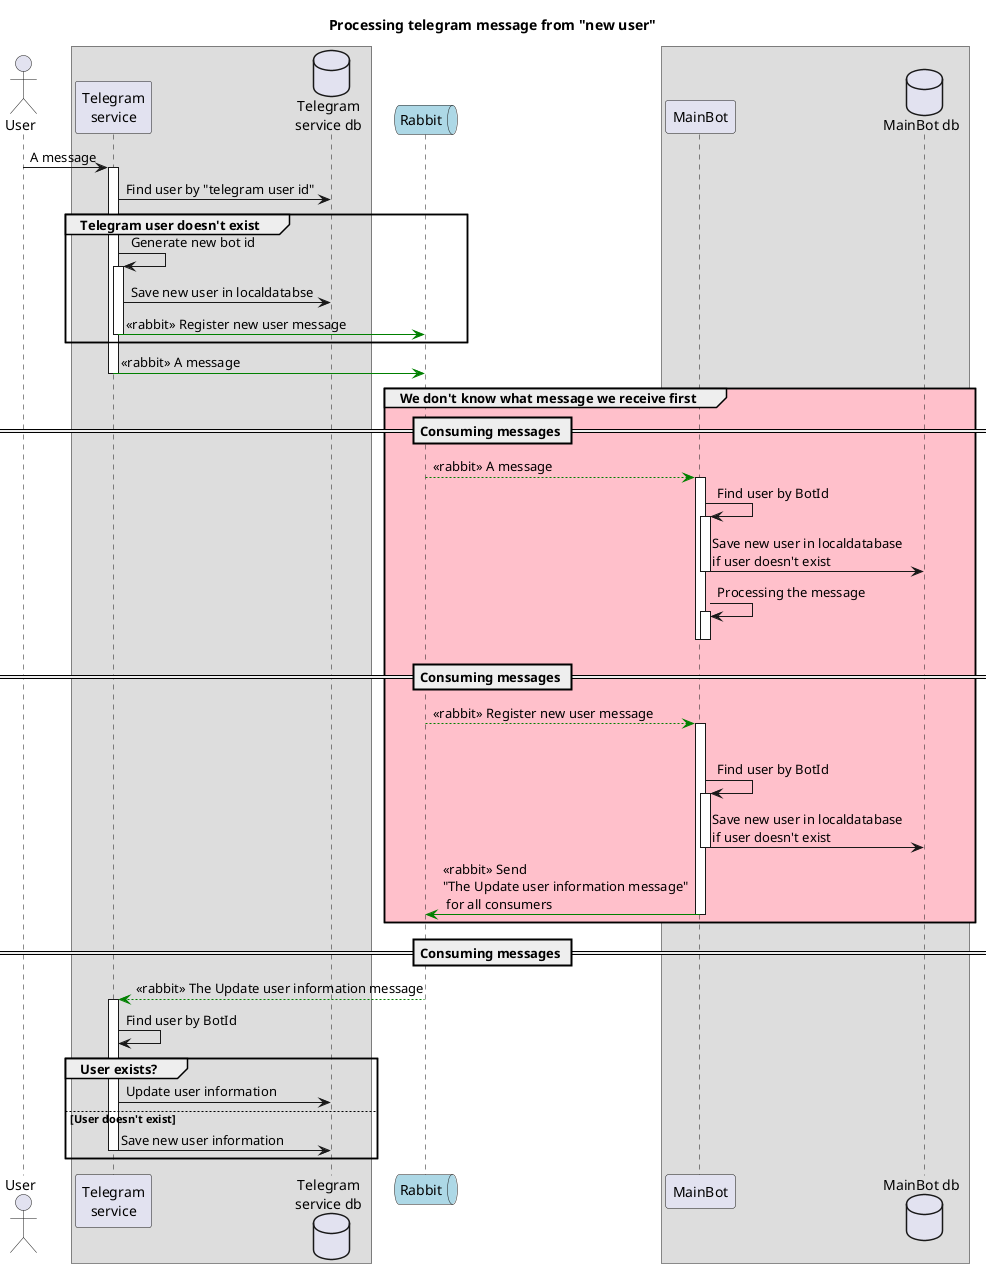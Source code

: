 @startuml Processing telegram message from "new user"
title Processing telegram message from "new user"
actor "User" as usr
box 
    participant "Telegram\nservice" as tg
    database "Telegram\nservice db" as tg_db
end box
queue "Rabbit" as rabbit #LightBlue
box
    participant "MainBot" as mb
    database "MainBot db" as mb_db
end box

usr -> tg ++ : A message
tg -> tg_db : Find user by "telegram user id"
group Telegram user doesn't exist
tg -> tg ++ : Generate new bot id
tg -> tg_db : Save new user in localdatabse
tg -[#green]> rabbit -- : <<rabbit>> Register new user message
end
tg -[#green]> rabbit --: <<rabbit>> A message

group #pink  We don't know what message we receive first 
== Consuming messages ==
rabbit --[#green]> mb ++ : <<rabbit>> A message
mb -> mb ++: Find user by BotId
mb -> mb_db --: Save new user in localdatabase\nif user doesn't exist
mb -> mb ++: Processing the message
deactivate mb
deactivate mb

== Consuming messages ==
rabbit --[#green]> mb ++ : <<rabbit>> Register new user message
deactivate tg
mb -> mb ++: Find user by BotId
mb -> mb_db : Save new user in localdatabase\nif user doesn't exist
deactivate mb
mb -[#green]> rabbit --: <<rabbit>> Send\n"The Update user information message"\n for all consumers
end

== Consuming messages ==
rabbit --[#green]> tg ++ : <<rabbit>> The Update user information message
tg -> tg : Find user by BotId
group User exists?
tg -> tg_db : Update user information
else User doesn't exist
tg -> tg_db --: Save new user information
end

@enduml